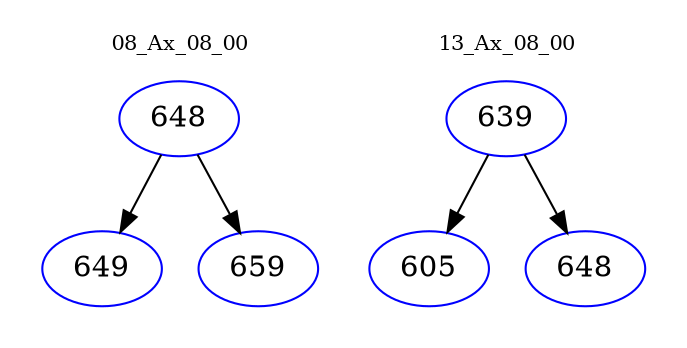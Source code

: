 digraph{
subgraph cluster_0 {
color = white
label = "08_Ax_08_00";
fontsize=10;
T0_648 [label="648", color="blue"]
T0_648 -> T0_649 [color="black"]
T0_649 [label="649", color="blue"]
T0_648 -> T0_659 [color="black"]
T0_659 [label="659", color="blue"]
}
subgraph cluster_1 {
color = white
label = "13_Ax_08_00";
fontsize=10;
T1_639 [label="639", color="blue"]
T1_639 -> T1_605 [color="black"]
T1_605 [label="605", color="blue"]
T1_639 -> T1_648 [color="black"]
T1_648 [label="648", color="blue"]
}
}
